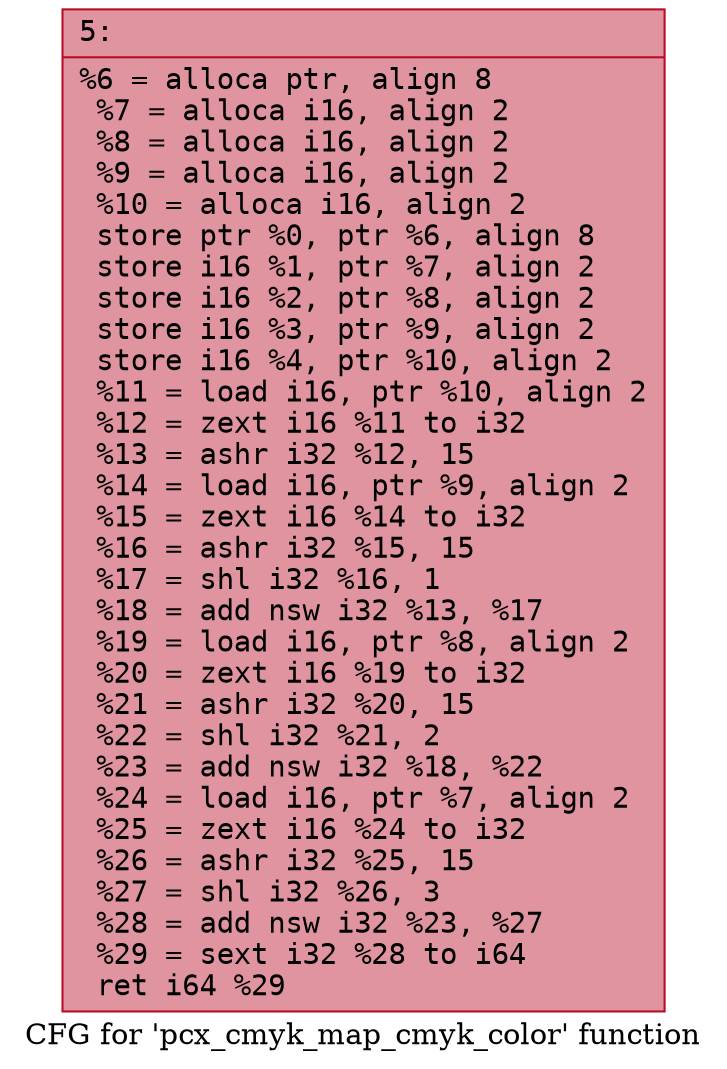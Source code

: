 digraph "CFG for 'pcx_cmyk_map_cmyk_color' function" {
	label="CFG for 'pcx_cmyk_map_cmyk_color' function";

	Node0x600003a3a710 [shape=record,color="#b70d28ff", style=filled, fillcolor="#b70d2870" fontname="Courier",label="{5:\l|  %6 = alloca ptr, align 8\l  %7 = alloca i16, align 2\l  %8 = alloca i16, align 2\l  %9 = alloca i16, align 2\l  %10 = alloca i16, align 2\l  store ptr %0, ptr %6, align 8\l  store i16 %1, ptr %7, align 2\l  store i16 %2, ptr %8, align 2\l  store i16 %3, ptr %9, align 2\l  store i16 %4, ptr %10, align 2\l  %11 = load i16, ptr %10, align 2\l  %12 = zext i16 %11 to i32\l  %13 = ashr i32 %12, 15\l  %14 = load i16, ptr %9, align 2\l  %15 = zext i16 %14 to i32\l  %16 = ashr i32 %15, 15\l  %17 = shl i32 %16, 1\l  %18 = add nsw i32 %13, %17\l  %19 = load i16, ptr %8, align 2\l  %20 = zext i16 %19 to i32\l  %21 = ashr i32 %20, 15\l  %22 = shl i32 %21, 2\l  %23 = add nsw i32 %18, %22\l  %24 = load i16, ptr %7, align 2\l  %25 = zext i16 %24 to i32\l  %26 = ashr i32 %25, 15\l  %27 = shl i32 %26, 3\l  %28 = add nsw i32 %23, %27\l  %29 = sext i32 %28 to i64\l  ret i64 %29\l}"];
}
